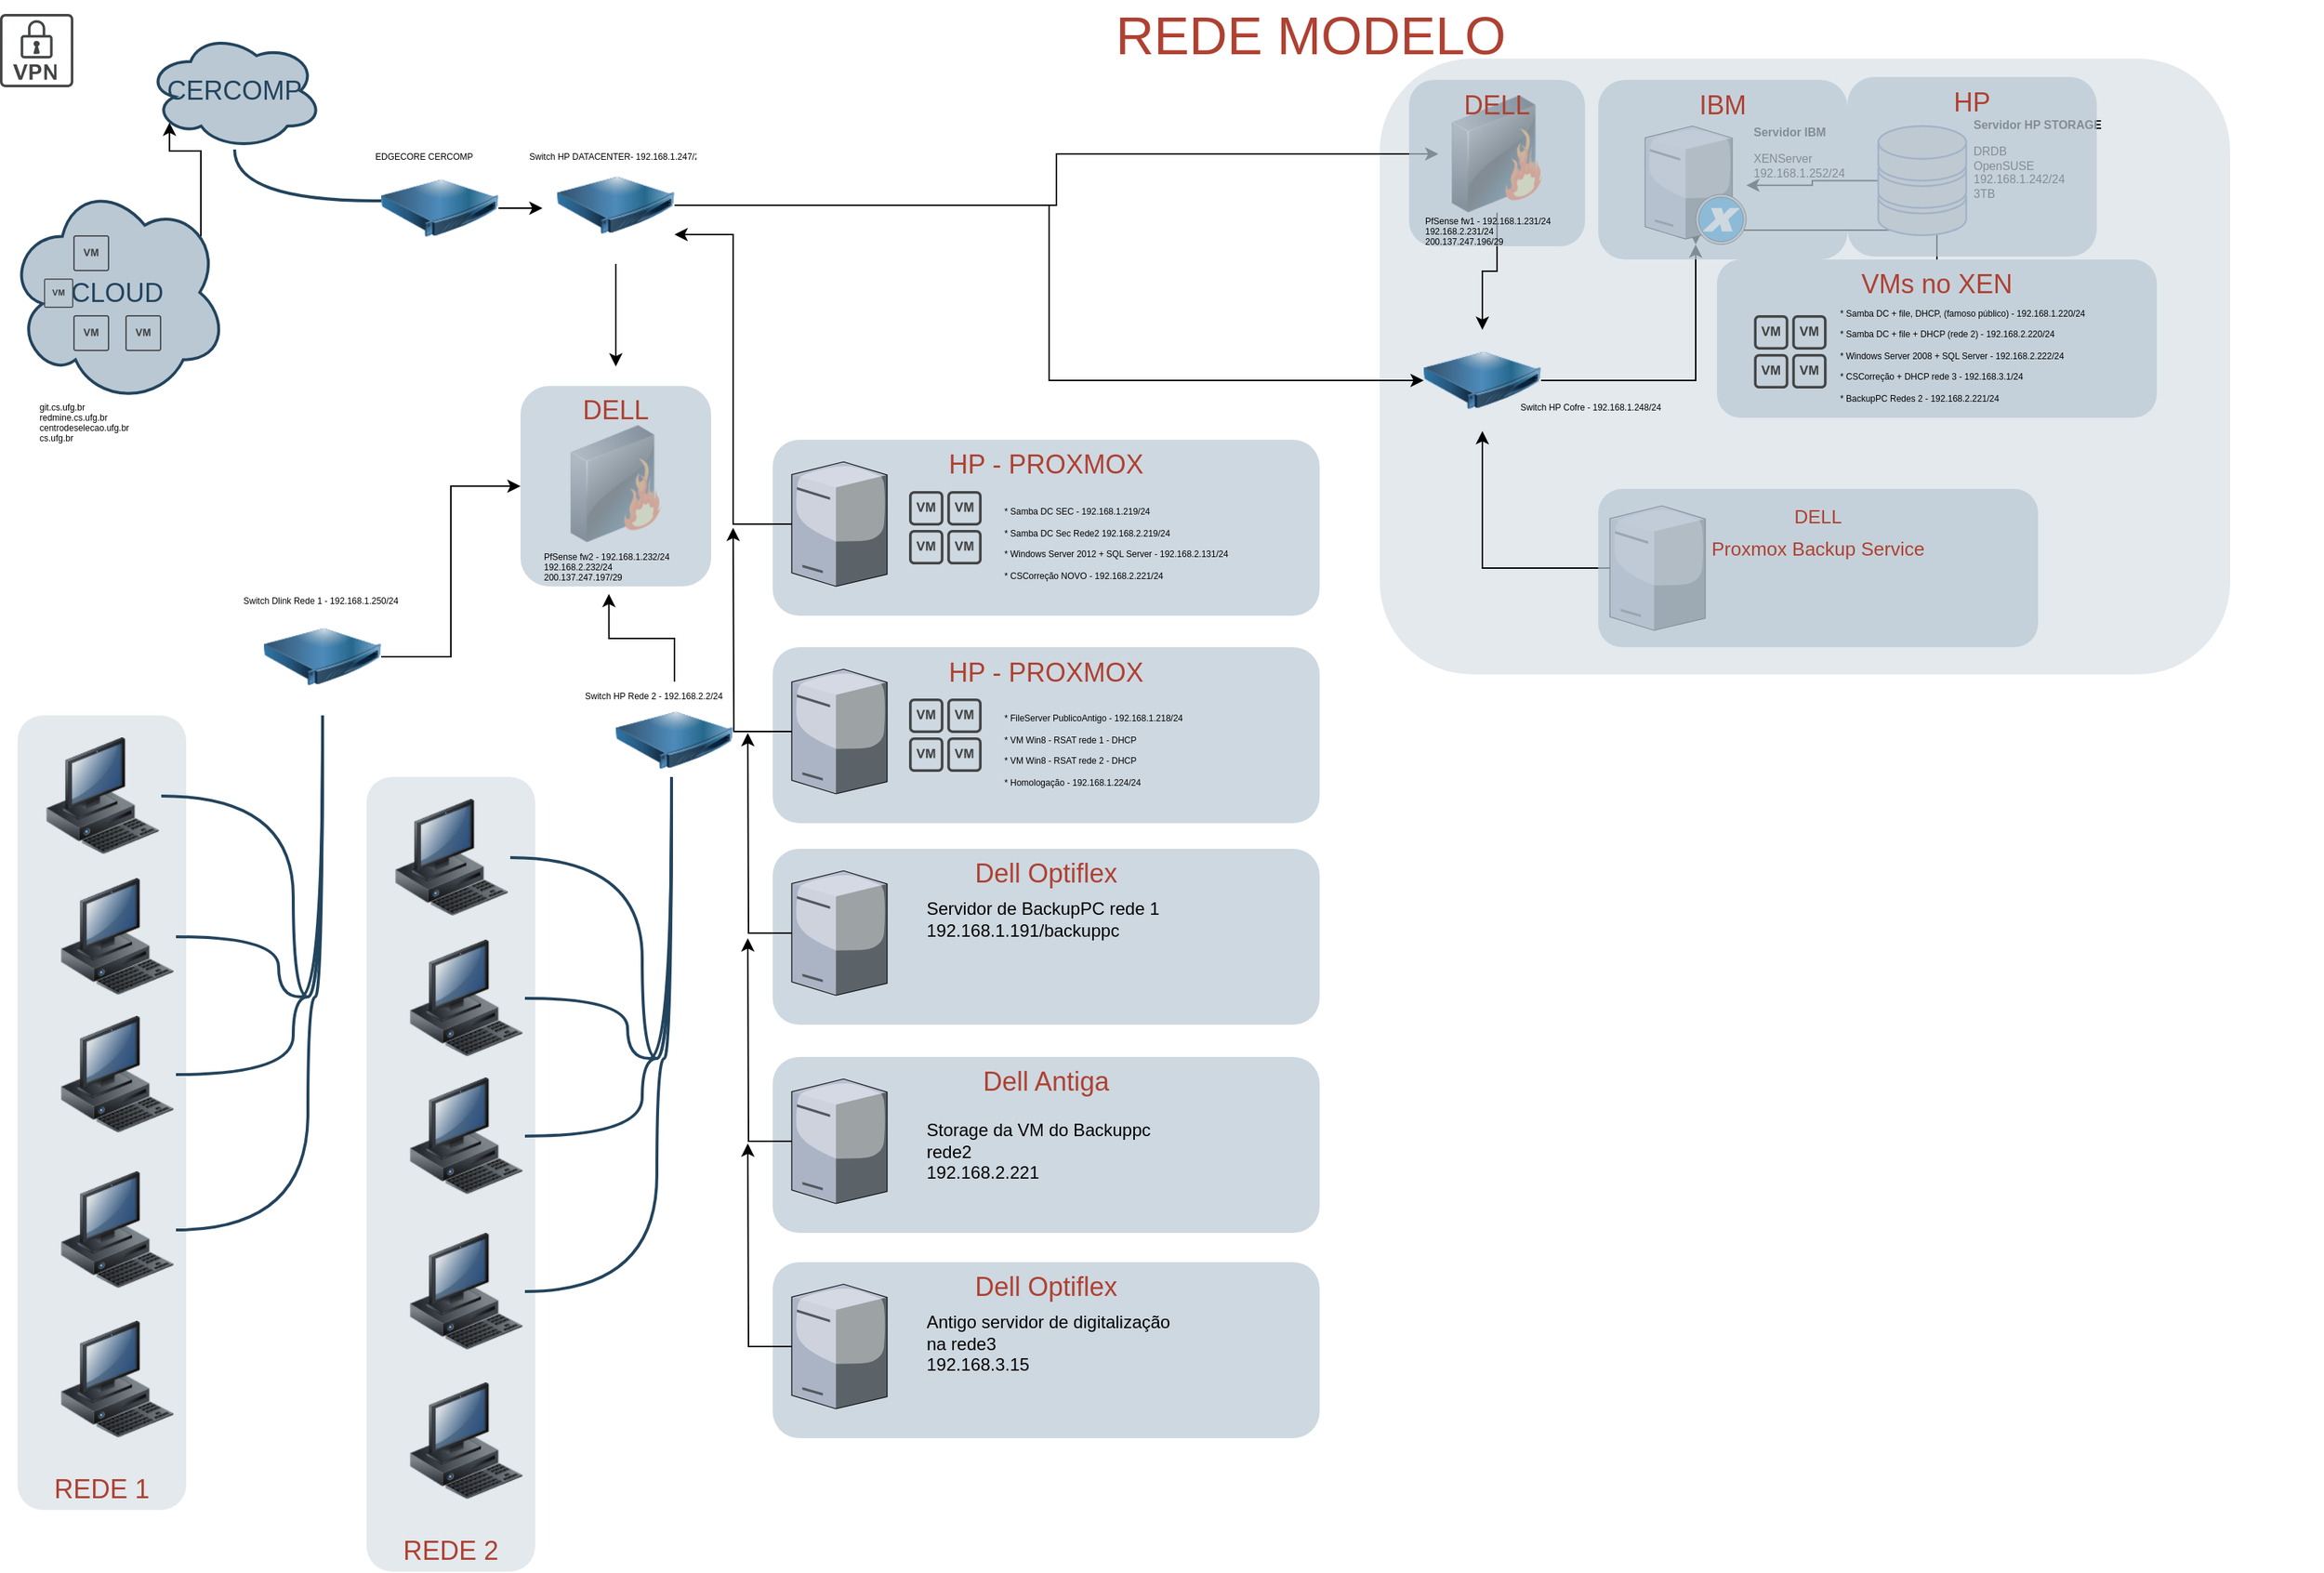 <mxfile version="20.2.0" type="github">
  <diagram id="a45cf8ec-cd66-6f27-3ac3-be6e809c9e4a" name="Page-1">
    <mxGraphModel dx="652" dy="350" grid="1" gridSize="10" guides="1" tooltips="1" connect="1" arrows="1" fold="1" page="1" pageScale="1" pageWidth="827" pageHeight="1169" background="none" math="0" shadow="0">
      <root>
        <mxCell id="0" />
        <mxCell id="1" parent="0" />
        <mxCell id="3" value="" style="rounded=1;whiteSpace=wrap;html=1;shadow=0;strokeColor=none;fillColor=#BAC8D3;gradientColor=none;fontSize=18;fontColor=#F08705;opacity=40;fontStyle=0;strokeWidth=3;" parent="1" vertex="1">
          <mxGeometry x="951" y="40" width="580" height="420" as="geometry" />
        </mxCell>
        <mxCell id="lxL178eFW0DsgaRUMhwb-195" style="edgeStyle=orthogonalEdgeStyle;rounded=0;orthogonalLoop=1;jettySize=auto;html=1;fontSize=6;" parent="1" source="10" target="lxL178eFW0DsgaRUMhwb-188" edge="1">
          <mxGeometry relative="1" as="geometry" />
        </mxCell>
        <mxCell id="10" value="VMs no XEN" style="rounded=1;whiteSpace=wrap;html=1;shadow=0;strokeColor=none;fillColor=#BAC8D3;gradientColor=none;fontSize=18;fontColor=#AE4132;verticalAlign=top;opacity=70;fontStyle=0;strokeWidth=3;" parent="1" vertex="1">
          <mxGeometry x="1181" y="177" width="300" height="108" as="geometry" />
        </mxCell>
        <mxCell id="16" value="REDE 1" style="rounded=1;whiteSpace=wrap;html=1;shadow=0;strokeColor=none;fillColor=#BAC8D3;gradientColor=none;fontSize=18;fontColor=#AE4132;verticalAlign=bottom;fontStyle=0;opacity=40;strokeWidth=3;" parent="1" vertex="1">
          <mxGeometry x="22" y="488" width="115" height="542" as="geometry" />
        </mxCell>
        <mxCell id="49" value="CERCOMP" style="ellipse;shape=cloud;whiteSpace=wrap;html=1;shadow=0;strokeColor=#23445D;fillColor=#BAC8D3;gradientColor=none;fontSize=18;fontColor=#23445D;fontStyle=0;gradientDirection=north;strokeWidth=2;" parent="1" vertex="1">
          <mxGeometry x="110" y="22" width="120" height="80" as="geometry" />
        </mxCell>
        <mxCell id="lxL178eFW0DsgaRUMhwb-231" style="edgeStyle=orthogonalEdgeStyle;rounded=0;orthogonalLoop=1;jettySize=auto;html=1;exitX=0.88;exitY=0.25;exitDx=0;exitDy=0;exitPerimeter=0;entryX=0.13;entryY=0.77;entryDx=0;entryDy=0;entryPerimeter=0;fontSize=13;" parent="1" source="50" target="49" edge="1">
          <mxGeometry relative="1" as="geometry" />
        </mxCell>
        <mxCell id="50" value="CLOUD" style="ellipse;shape=cloud;whiteSpace=wrap;html=1;shadow=0;strokeColor=#23445D;fillColor=#BAC8D3;gradientColor=none;fontSize=18;fontColor=#23445D;fontStyle=0;gradientDirection=north;strokeWidth=2;" parent="1" vertex="1">
          <mxGeometry x="15" y="123" width="150" height="153" as="geometry" />
        </mxCell>
        <mxCell id="79" value="" style="image;html=1;image=img/lib/clip_art/computers/Workstation_128x128.png;shadow=0;strokeColor=#000000;fillColor=#FFFFFF;gradientColor=none;fontSize=18;fontColor=#F08705;fontStyle=0" parent="1" vertex="1">
          <mxGeometry x="40" y="503" width="80" height="80" as="geometry" />
        </mxCell>
        <mxCell id="80" value="" style="image;html=1;image=img/lib/clip_art/computers/Workstation_128x128.png;shadow=0;strokeColor=#000000;fillColor=#FFFFFF;gradientColor=none;fontSize=18;fontColor=#F08705;fontStyle=0" parent="1" vertex="1">
          <mxGeometry x="50" y="599" width="80" height="80" as="geometry" />
        </mxCell>
        <mxCell id="81" value="" style="image;html=1;image=img/lib/clip_art/computers/Workstation_128x128.png;shadow=0;strokeColor=#000000;fillColor=#FFFFFF;gradientColor=none;fontSize=18;fontColor=#F08705;fontStyle=0" parent="1" vertex="1">
          <mxGeometry x="50" y="693" width="80" height="80" as="geometry" />
        </mxCell>
        <mxCell id="115" style="edgeStyle=orthogonalEdgeStyle;rounded=0;html=1;startArrow=none;startFill=0;endArrow=none;endFill=0;fontSize=18;fontColor=#F08705;strokeColor=#23445D;strokeWidth=2;curved=1;fontStyle=0" parent="1" target="49" edge="1">
          <mxGeometry relative="1" as="geometry">
            <mxPoint x="270" y="137" as="sourcePoint" />
          </mxGeometry>
        </mxCell>
        <mxCell id="117" style="edgeStyle=orthogonalEdgeStyle;rounded=0;html=1;startArrow=none;startFill=0;endArrow=none;endFill=0;fontSize=18;fontColor=#F08705;strokeColor=#23445D;strokeWidth=2;curved=1;fontStyle=0" parent="1" target="79" edge="1">
          <mxGeometry relative="1" as="geometry">
            <Array as="points">
              <mxPoint x="210" y="680" />
              <mxPoint x="210" y="543" />
            </Array>
            <mxPoint x="230" y="490" as="sourcePoint" />
          </mxGeometry>
        </mxCell>
        <mxCell id="118" style="edgeStyle=orthogonalEdgeStyle;rounded=0;html=1;startArrow=none;startFill=0;endArrow=none;endFill=0;fontSize=18;fontColor=#F08705;strokeColor=#23445D;strokeWidth=2;curved=1;fontStyle=0" parent="1" target="80" edge="1">
          <mxGeometry relative="1" as="geometry">
            <Array as="points">
              <mxPoint x="200" y="680" />
              <mxPoint x="200" y="639" />
            </Array>
            <mxPoint x="230" y="500" as="sourcePoint" />
          </mxGeometry>
        </mxCell>
        <mxCell id="119" style="edgeStyle=orthogonalEdgeStyle;rounded=0;html=1;startArrow=none;startFill=0;endArrow=none;endFill=0;fontSize=18;fontColor=#F08705;strokeColor=#23445D;strokeWidth=2;curved=1;fontStyle=0" parent="1" target="81" edge="1">
          <mxGeometry relative="1" as="geometry">
            <Array as="points">
              <mxPoint x="210" y="680" />
              <mxPoint x="210" y="733" />
            </Array>
            <mxPoint x="230" y="510" as="sourcePoint" />
          </mxGeometry>
        </mxCell>
        <mxCell id="156" value="" style="image;html=1;image=img/lib/clip_art/computers/Workstation_128x128.png;shadow=0;strokeColor=#000000;fillColor=#FFFFFF;gradientColor=none;fontSize=18;fontColor=#F08705;fontStyle=0" parent="1" vertex="1">
          <mxGeometry x="50" y="799" width="80" height="80" as="geometry" />
        </mxCell>
        <mxCell id="157" value="" style="image;html=1;image=img/lib/clip_art/computers/Workstation_128x128.png;shadow=0;strokeColor=#000000;fillColor=#FFFFFF;gradientColor=none;fontSize=18;fontColor=#F08705;fontStyle=0" parent="1" vertex="1">
          <mxGeometry x="50" y="901" width="80" height="80" as="geometry" />
        </mxCell>
        <mxCell id="158" style="edgeStyle=orthogonalEdgeStyle;rounded=0;html=1;startArrow=none;startFill=0;endArrow=none;endFill=0;fontSize=18;fontColor=#F08705;strokeColor=#23445D;strokeWidth=2;curved=1;fontStyle=0" parent="1" source="156" target="lxL178eFW0DsgaRUMhwb-215" edge="1">
          <mxGeometry relative="1" as="geometry">
            <Array as="points">
              <mxPoint x="220" y="839" />
              <mxPoint x="220" y="680" />
              <mxPoint x="230" y="680" />
            </Array>
            <mxPoint x="400" y="680" as="targetPoint" />
          </mxGeometry>
        </mxCell>
        <mxCell id="lxL178eFW0DsgaRUMhwb-182" style="edgeStyle=orthogonalEdgeStyle;rounded=0;orthogonalLoop=1;jettySize=auto;html=1;" parent="1" source="162" target="lxL178eFW0DsgaRUMhwb-179" edge="1">
          <mxGeometry relative="1" as="geometry">
            <mxPoint x="570" y="200" as="targetPoint" />
          </mxGeometry>
        </mxCell>
        <mxCell id="lxL178eFW0DsgaRUMhwb-199" style="edgeStyle=orthogonalEdgeStyle;rounded=0;orthogonalLoop=1;jettySize=auto;html=1;entryX=0;entryY=0.5;entryDx=0;entryDy=0;fontSize=6;" parent="1" source="162" target="lxL178eFW0DsgaRUMhwb-184" edge="1">
          <mxGeometry relative="1" as="geometry" />
        </mxCell>
        <mxCell id="lxL178eFW0DsgaRUMhwb-210" style="edgeStyle=orthogonalEdgeStyle;rounded=0;orthogonalLoop=1;jettySize=auto;html=1;fontSize=13;" parent="1" source="162" edge="1">
          <mxGeometry relative="1" as="geometry">
            <mxPoint x="430" y="250" as="targetPoint" />
          </mxGeometry>
        </mxCell>
        <mxCell id="162" value="" style="image;html=1;image=img/lib/clip_art/networking/Concentrator_128x128.png;shadow=0;strokeColor=#000000;fillColor=#F2F2F2;gradientColor=none;fontSize=18;fontColor=#F08705;fontStyle=0" parent="1" vertex="1">
          <mxGeometry x="390" y="100" width="80" height="80" as="geometry" />
        </mxCell>
        <mxCell id="168" value="&lt;div&gt;REDE MODELO&lt;/div&gt;" style="text;html=1;strokeColor=none;fillColor=none;align=center;verticalAlign=middle;whiteSpace=wrap;overflow=hidden;shadow=0;fontSize=36;fontColor=#AE4132;fontStyle=0" parent="1" vertex="1">
          <mxGeometry x="214" width="1380" height="45" as="geometry" />
        </mxCell>
        <mxCell id="171" style="edgeStyle=orthogonalEdgeStyle;rounded=0;jumpStyle=none;html=1;exitX=0;exitY=0.5;entryX=0;entryY=0.5;shadow=0;labelBackgroundColor=none;startArrow=none;startFill=0;endArrow=classic;endFill=1;endSize=6;jettySize=auto;orthogonalLoop=1;strokeColor=#23445D;strokeWidth=2;fillColor=#F08705;fontFamily=Helvetica;fontSize=14;fontColor=#F08705;align=left;fontStyle=0" parent="1" source="168" target="168" edge="1">
          <mxGeometry relative="1" as="geometry" />
        </mxCell>
        <mxCell id="lxL178eFW0DsgaRUMhwb-172" value="" style="image;html=1;image=img/lib/clip_art/networking/Firewall_128x128.png;shadow=0;strokeColor=#000000;fillColor=#FFFFFF;gradientColor=none;fontSize=18;fontColor=#F08705;fontStyle=0" parent="1" vertex="1">
          <mxGeometry x="390" y="290" width="80" height="80" as="geometry" />
        </mxCell>
        <mxCell id="lxL178eFW0DsgaRUMhwb-178" style="edgeStyle=orthogonalEdgeStyle;rounded=0;orthogonalLoop=1;jettySize=auto;html=1;exitX=1;exitY=0.5;exitDx=0;exitDy=0;" parent="1" source="lxL178eFW0DsgaRUMhwb-173" edge="1">
          <mxGeometry relative="1" as="geometry">
            <mxPoint x="380" y="141.667" as="targetPoint" />
          </mxGeometry>
        </mxCell>
        <mxCell id="lxL178eFW0DsgaRUMhwb-173" value="" style="image;html=1;image=img/lib/clip_art/networking/Concentrator_128x128.png;shadow=0;strokeColor=#000000;fillColor=#F2F2F2;gradientColor=none;fontSize=18;fontColor=#F08705;fontStyle=0" parent="1" vertex="1">
          <mxGeometry x="270" y="102" width="80" height="80" as="geometry" />
        </mxCell>
        <mxCell id="lxL178eFW0DsgaRUMhwb-185" value="" style="edgeStyle=orthogonalEdgeStyle;rounded=0;orthogonalLoop=1;jettySize=auto;html=1;" parent="1" source="lxL178eFW0DsgaRUMhwb-179" target="lxL178eFW0DsgaRUMhwb-184" edge="1">
          <mxGeometry relative="1" as="geometry" />
        </mxCell>
        <mxCell id="lxL178eFW0DsgaRUMhwb-179" value="" style="image;html=1;image=img/lib/clip_art/networking/Firewall_128x128.png;shadow=0;strokeColor=#000000;fillColor=#FFFFFF;gradientColor=none;fontSize=18;fontColor=#F08705;fontStyle=0" parent="1" vertex="1">
          <mxGeometry x="991" y="65" width="80" height="80" as="geometry" />
        </mxCell>
        <mxCell id="lxL178eFW0DsgaRUMhwb-187" style="edgeStyle=orthogonalEdgeStyle;rounded=0;orthogonalLoop=1;jettySize=auto;html=1;" parent="1" source="lxL178eFW0DsgaRUMhwb-184" target="lxL178eFW0DsgaRUMhwb-188" edge="1">
          <mxGeometry relative="1" as="geometry">
            <mxPoint x="1181" y="145" as="targetPoint" />
          </mxGeometry>
        </mxCell>
        <mxCell id="lxL178eFW0DsgaRUMhwb-184" value="" style="image;html=1;image=img/lib/clip_art/networking/Concentrator_128x128.png;shadow=0;strokeColor=#000000;fillColor=#F2F2F2;gradientColor=none;fontSize=18;fontColor=#F08705;fontStyle=0" parent="1" vertex="1">
          <mxGeometry x="981" y="225" width="80" height="69" as="geometry" />
        </mxCell>
        <mxCell id="lxL178eFW0DsgaRUMhwb-188" value="" style="verticalLabelPosition=bottom;sketch=0;aspect=fixed;html=1;verticalAlign=top;strokeColor=none;align=center;outlineConnect=0;shape=mxgraph.citrix.xencenter;" parent="1" vertex="1">
          <mxGeometry x="1132" y="86" width="69" height="80.8" as="geometry" />
        </mxCell>
        <mxCell id="lxL178eFW0DsgaRUMhwb-192" style="edgeStyle=orthogonalEdgeStyle;rounded=0;orthogonalLoop=1;jettySize=auto;html=1;fontSize=8;" parent="1" source="lxL178eFW0DsgaRUMhwb-189" target="lxL178eFW0DsgaRUMhwb-188" edge="1">
          <mxGeometry relative="1" as="geometry" />
        </mxCell>
        <mxCell id="lxL178eFW0DsgaRUMhwb-189" value="" style="fontColor=#0066CC;verticalAlign=top;verticalLabelPosition=bottom;labelPosition=center;align=center;html=1;outlineConnect=0;fillColor=#CCCCCC;strokeColor=#6881B3;gradientColor=none;gradientDirection=north;strokeWidth=2;shape=mxgraph.networks.storage;" parent="1" vertex="1">
          <mxGeometry x="1291" y="86" width="60" height="74.5" as="geometry" />
        </mxCell>
        <mxCell id="lxL178eFW0DsgaRUMhwb-190" value="&lt;h1 style=&quot;font-size: 8px;&quot;&gt;Servidor IBM&lt;br&gt;&lt;/h1&gt;&lt;p style=&quot;font-size: 8px;&quot;&gt;&lt;font style=&quot;font-size: 8px;&quot;&gt;XENServer&lt;br&gt;192.168.1.252/24&lt;br&gt;&lt;/font&gt;&lt;/p&gt;&lt;p style=&quot;font-size: 8px;&quot;&gt;&lt;font style=&quot;font-size: 8px;&quot;&gt;&lt;br&gt;&lt;/font&gt;&lt;/p&gt;" style="text;html=1;strokeColor=none;fillColor=none;spacing=5;spacingTop=-20;whiteSpace=wrap;overflow=hidden;rounded=0;" parent="1" vertex="1">
          <mxGeometry x="1201" y="90.5" width="100" height="70" as="geometry" />
        </mxCell>
        <mxCell id="lxL178eFW0DsgaRUMhwb-191" value="&lt;h1 style=&quot;font-size: 8px;&quot;&gt;Servidor HP STORAGE&lt;br&gt;&lt;/h1&gt;&lt;p style=&quot;font-size: 8px;&quot;&gt;&lt;font style=&quot;font-size: 8px;&quot;&gt;DRDB&lt;br&gt;OpenSUSE&lt;br&gt;192.168.1.242/24&lt;br&gt;3TB&lt;br&gt;&lt;/font&gt;&lt;/p&gt;&lt;p style=&quot;font-size: 8px;&quot;&gt;&lt;font style=&quot;font-size: 8px;&quot;&gt;&lt;br&gt;&lt;/font&gt;&lt;/p&gt;" style="text;html=1;strokeColor=none;fillColor=none;spacing=5;spacingTop=-20;whiteSpace=wrap;overflow=hidden;rounded=0;" parent="1" vertex="1">
          <mxGeometry x="1351" y="86" width="100" height="70" as="geometry" />
        </mxCell>
        <mxCell id="lxL178eFW0DsgaRUMhwb-193" value="" style="sketch=0;pointerEvents=1;shadow=0;dashed=0;html=1;strokeColor=none;fillColor=#434445;aspect=fixed;labelPosition=center;verticalLabelPosition=bottom;verticalAlign=top;align=center;outlineConnect=0;shape=mxgraph.vvd.vm_group;fontSize=8;" parent="1" vertex="1">
          <mxGeometry x="1206.25" y="215" width="49.5" height="50" as="geometry" />
        </mxCell>
        <mxCell id="lxL178eFW0DsgaRUMhwb-194" value="&lt;font style=&quot;font-size: 6px;&quot;&gt;* Samba DC + file, DHCP, (famoso público) - 192.168.1.220/24&lt;br&gt;* Samba DC + file + DHCP (rede 2) - 192.168.2.220/24&lt;br&gt;* Windows Server 2008 + SQL Server - 192.168.2.222/24&lt;br&gt;* CSCorreção + DHCP rede 3 - 192.168.3.1/24 &lt;br&gt;* BackupPC Redes 2 - 192.168.2.221/24 &lt;br&gt;&lt;/font&gt;" style="text;html=1;strokeColor=none;fillColor=none;spacing=5;spacingTop=-20;whiteSpace=wrap;overflow=hidden;rounded=0;" parent="1" vertex="1">
          <mxGeometry x="1260" y="215" width="190" height="70" as="geometry" />
        </mxCell>
        <mxCell id="lxL178eFW0DsgaRUMhwb-196" value="IBM" style="rounded=1;whiteSpace=wrap;html=1;shadow=0;strokeColor=none;fillColor=#BAC8D3;gradientColor=none;fontSize=18;fontColor=#AE4132;verticalAlign=top;opacity=70;fontStyle=0;strokeWidth=3;" parent="1" vertex="1">
          <mxGeometry x="1100" y="54.5" width="170" height="122.5" as="geometry" />
        </mxCell>
        <mxCell id="lxL178eFW0DsgaRUMhwb-197" value="HP" style="rounded=1;whiteSpace=wrap;html=1;shadow=0;strokeColor=none;fillColor=#BAC8D3;gradientColor=none;fontSize=18;fontColor=#AE4132;verticalAlign=top;opacity=70;fontStyle=0;strokeWidth=3;" parent="1" vertex="1">
          <mxGeometry x="1270" y="52.5" width="170" height="122.5" as="geometry" />
        </mxCell>
        <mxCell id="lxL178eFW0DsgaRUMhwb-198" value="DELL" style="rounded=1;whiteSpace=wrap;html=1;shadow=0;strokeColor=none;fillColor=#BAC8D3;gradientColor=none;fontSize=18;fontColor=#AE4132;verticalAlign=top;opacity=70;fontStyle=0;strokeWidth=3;" parent="1" vertex="1">
          <mxGeometry x="971" y="54.5" width="120" height="113.5" as="geometry" />
        </mxCell>
        <mxCell id="lxL178eFW0DsgaRUMhwb-200" value="Switch HP Cofre - 192.168.1.248/24" style="text;strokeColor=none;fillColor=none;align=left;verticalAlign=top;spacingLeft=4;spacingRight=4;overflow=hidden;rotatable=0;points=[[0,0.5],[1,0.5]];portConstraint=eastwest;fontSize=6;" parent="1" vertex="1">
          <mxGeometry x="1041" y="268" width="110" height="26" as="geometry" />
        </mxCell>
        <mxCell id="lxL178eFW0DsgaRUMhwb-201" value="PfSense fw1 - 192.168.1.231/24&#xa;192.168.2.231/24&#xa;200.137.247.196/29" style="text;strokeColor=none;fillColor=none;align=left;verticalAlign=top;spacingLeft=4;spacingRight=4;overflow=hidden;rotatable=0;points=[[0,0.5],[1,0.5]];portConstraint=eastwest;fontSize=6;" parent="1" vertex="1">
          <mxGeometry x="976" y="141" width="110" height="36" as="geometry" />
        </mxCell>
        <mxCell id="lxL178eFW0DsgaRUMhwb-204" style="edgeStyle=orthogonalEdgeStyle;rounded=0;orthogonalLoop=1;jettySize=auto;html=1;fontSize=6;" parent="1" source="lxL178eFW0DsgaRUMhwb-203" target="lxL178eFW0DsgaRUMhwb-184" edge="1">
          <mxGeometry relative="1" as="geometry" />
        </mxCell>
        <mxCell id="lxL178eFW0DsgaRUMhwb-203" value="" style="verticalLabelPosition=bottom;sketch=0;aspect=fixed;html=1;verticalAlign=top;strokeColor=none;align=center;outlineConnect=0;shape=mxgraph.citrix.license_server;fontSize=6;" parent="1" vertex="1">
          <mxGeometry x="1108" y="345" width="65" height="85" as="geometry" />
        </mxCell>
        <mxCell id="lxL178eFW0DsgaRUMhwb-205" value="&lt;font style=&quot;font-size: 13px;&quot;&gt;DELL &lt;br&gt;Proxmox Backup Service&lt;/font&gt;" style="rounded=1;whiteSpace=wrap;html=1;shadow=0;strokeColor=none;fillColor=#BAC8D3;gradientColor=none;fontSize=18;fontColor=#AE4132;verticalAlign=top;opacity=70;fontStyle=0;strokeWidth=3;" parent="1" vertex="1">
          <mxGeometry x="1100" y="333.5" width="300" height="108" as="geometry" />
        </mxCell>
        <mxCell id="lxL178eFW0DsgaRUMhwb-207" value="DELL" style="rounded=1;whiteSpace=wrap;html=1;shadow=0;strokeColor=none;fillColor=#BAC8D3;gradientColor=none;fontSize=18;fontColor=#AE4132;verticalAlign=top;opacity=70;fontStyle=0;strokeWidth=3;" parent="1" vertex="1">
          <mxGeometry x="365" y="263.25" width="130" height="136.75" as="geometry" />
        </mxCell>
        <mxCell id="lxL178eFW0DsgaRUMhwb-208" value="PfSense fw2 - 192.168.1.232/24&#xa;192.168.2.232/24&#xa;200.137.247.197/29" style="text;strokeColor=none;fillColor=none;align=left;verticalAlign=top;spacingLeft=4;spacingRight=4;overflow=hidden;rotatable=0;points=[[0,0.5],[1,0.5]];portConstraint=eastwest;fontSize=6;" parent="1" vertex="1">
          <mxGeometry x="375" y="370" width="110" height="36" as="geometry" />
        </mxCell>
        <mxCell id="lxL178eFW0DsgaRUMhwb-213" value="Switch HP DATACENTER- 192.168.1.247/24" style="text;strokeColor=none;fillColor=none;align=left;verticalAlign=top;spacingLeft=4;spacingRight=4;overflow=hidden;rotatable=0;points=[[0,0.5],[1,0.5]];portConstraint=eastwest;fontSize=6;" parent="1" vertex="1">
          <mxGeometry x="365" y="97" width="125" height="26" as="geometry" />
        </mxCell>
        <mxCell id="lxL178eFW0DsgaRUMhwb-214" value="EDGECORE CERCOMP&#xa;" style="text;strokeColor=none;fillColor=none;align=left;verticalAlign=top;spacingLeft=4;spacingRight=4;overflow=hidden;rotatable=0;points=[[0,0.5],[1,0.5]];portConstraint=eastwest;fontSize=6;" parent="1" vertex="1">
          <mxGeometry x="260" y="97" width="80" height="26" as="geometry" />
        </mxCell>
        <mxCell id="lxL178eFW0DsgaRUMhwb-216" style="edgeStyle=orthogonalEdgeStyle;rounded=0;orthogonalLoop=1;jettySize=auto;html=1;entryX=0;entryY=0.5;entryDx=0;entryDy=0;fontSize=13;" parent="1" source="lxL178eFW0DsgaRUMhwb-215" target="lxL178eFW0DsgaRUMhwb-207" edge="1">
          <mxGeometry relative="1" as="geometry" />
        </mxCell>
        <mxCell id="lxL178eFW0DsgaRUMhwb-215" value="" style="image;html=1;image=img/lib/clip_art/networking/Concentrator_128x128.png;shadow=0;strokeColor=#000000;fillColor=#F2F2F2;gradientColor=none;fontSize=18;fontColor=#F08705;fontStyle=0" parent="1" vertex="1">
          <mxGeometry x="190" y="408" width="80" height="80" as="geometry" />
        </mxCell>
        <mxCell id="lxL178eFW0DsgaRUMhwb-218" style="edgeStyle=orthogonalEdgeStyle;rounded=0;orthogonalLoop=1;jettySize=auto;html=1;entryX=0.457;entryY=0.975;entryDx=0;entryDy=0;entryPerimeter=0;fontSize=13;" parent="1" source="lxL178eFW0DsgaRUMhwb-217" target="lxL178eFW0DsgaRUMhwb-208" edge="1">
          <mxGeometry relative="1" as="geometry" />
        </mxCell>
        <mxCell id="lxL178eFW0DsgaRUMhwb-217" value="" style="image;html=1;image=img/lib/clip_art/networking/Concentrator_128x128.png;shadow=0;strokeColor=#000000;fillColor=#F2F2F2;gradientColor=none;fontSize=18;fontColor=#F08705;fontStyle=0" parent="1" vertex="1">
          <mxGeometry x="430" y="465" width="80" height="80" as="geometry" />
        </mxCell>
        <mxCell id="lxL178eFW0DsgaRUMhwb-219" value="REDE 2" style="rounded=1;whiteSpace=wrap;html=1;shadow=0;strokeColor=none;fillColor=#BAC8D3;gradientColor=none;fontSize=18;fontColor=#AE4132;verticalAlign=bottom;fontStyle=0;opacity=40;strokeWidth=3;" parent="1" vertex="1">
          <mxGeometry x="260" y="530" width="115" height="542" as="geometry" />
        </mxCell>
        <mxCell id="lxL178eFW0DsgaRUMhwb-220" value="" style="image;html=1;image=img/lib/clip_art/computers/Workstation_128x128.png;shadow=0;strokeColor=#000000;fillColor=#FFFFFF;gradientColor=none;fontSize=18;fontColor=#F08705;fontStyle=0" parent="1" vertex="1">
          <mxGeometry x="278" y="545" width="80" height="80" as="geometry" />
        </mxCell>
        <mxCell id="lxL178eFW0DsgaRUMhwb-221" value="" style="image;html=1;image=img/lib/clip_art/computers/Workstation_128x128.png;shadow=0;strokeColor=#000000;fillColor=#FFFFFF;gradientColor=none;fontSize=18;fontColor=#F08705;fontStyle=0" parent="1" vertex="1">
          <mxGeometry x="288" y="641" width="80" height="80" as="geometry" />
        </mxCell>
        <mxCell id="lxL178eFW0DsgaRUMhwb-222" value="" style="image;html=1;image=img/lib/clip_art/computers/Workstation_128x128.png;shadow=0;strokeColor=#000000;fillColor=#FFFFFF;gradientColor=none;fontSize=18;fontColor=#F08705;fontStyle=0" parent="1" vertex="1">
          <mxGeometry x="288" y="735" width="80" height="80" as="geometry" />
        </mxCell>
        <mxCell id="lxL178eFW0DsgaRUMhwb-223" style="edgeStyle=orthogonalEdgeStyle;rounded=0;html=1;startArrow=none;startFill=0;endArrow=none;endFill=0;fontSize=18;fontColor=#F08705;strokeColor=#23445D;strokeWidth=2;curved=1;fontStyle=0" parent="1" target="lxL178eFW0DsgaRUMhwb-220" edge="1">
          <mxGeometry relative="1" as="geometry">
            <Array as="points">
              <mxPoint x="448" y="722" />
              <mxPoint x="448" y="585" />
            </Array>
            <mxPoint x="468" y="532" as="sourcePoint" />
          </mxGeometry>
        </mxCell>
        <mxCell id="lxL178eFW0DsgaRUMhwb-224" style="edgeStyle=orthogonalEdgeStyle;rounded=0;html=1;startArrow=none;startFill=0;endArrow=none;endFill=0;fontSize=18;fontColor=#F08705;strokeColor=#23445D;strokeWidth=2;curved=1;fontStyle=0" parent="1" target="lxL178eFW0DsgaRUMhwb-221" edge="1">
          <mxGeometry relative="1" as="geometry">
            <Array as="points">
              <mxPoint x="438" y="722" />
              <mxPoint x="438" y="681" />
            </Array>
            <mxPoint x="468" y="542" as="sourcePoint" />
          </mxGeometry>
        </mxCell>
        <mxCell id="lxL178eFW0DsgaRUMhwb-225" style="edgeStyle=orthogonalEdgeStyle;rounded=0;html=1;startArrow=none;startFill=0;endArrow=none;endFill=0;fontSize=18;fontColor=#F08705;strokeColor=#23445D;strokeWidth=2;curved=1;fontStyle=0" parent="1" target="lxL178eFW0DsgaRUMhwb-222" edge="1">
          <mxGeometry relative="1" as="geometry">
            <Array as="points">
              <mxPoint x="448" y="722" />
              <mxPoint x="448" y="775" />
            </Array>
            <mxPoint x="468" y="552" as="sourcePoint" />
          </mxGeometry>
        </mxCell>
        <mxCell id="lxL178eFW0DsgaRUMhwb-226" value="" style="image;html=1;image=img/lib/clip_art/computers/Workstation_128x128.png;shadow=0;strokeColor=#000000;fillColor=#FFFFFF;gradientColor=none;fontSize=18;fontColor=#F08705;fontStyle=0" parent="1" vertex="1">
          <mxGeometry x="288" y="841" width="80" height="80" as="geometry" />
        </mxCell>
        <mxCell id="lxL178eFW0DsgaRUMhwb-227" value="" style="image;html=1;image=img/lib/clip_art/computers/Workstation_128x128.png;shadow=0;strokeColor=#000000;fillColor=#FFFFFF;gradientColor=none;fontSize=18;fontColor=#F08705;fontStyle=0" parent="1" vertex="1">
          <mxGeometry x="288" y="943" width="80" height="80" as="geometry" />
        </mxCell>
        <mxCell id="lxL178eFW0DsgaRUMhwb-228" style="edgeStyle=orthogonalEdgeStyle;rounded=0;html=1;startArrow=none;startFill=0;endArrow=none;endFill=0;fontSize=18;fontColor=#F08705;strokeColor=#23445D;strokeWidth=2;curved=1;fontStyle=0" parent="1" source="lxL178eFW0DsgaRUMhwb-226" edge="1">
          <mxGeometry relative="1" as="geometry">
            <Array as="points">
              <mxPoint x="458" y="881" />
              <mxPoint x="458" y="722" />
              <mxPoint x="468" y="722" />
            </Array>
            <mxPoint x="468" y="530" as="targetPoint" />
          </mxGeometry>
        </mxCell>
        <mxCell id="lxL178eFW0DsgaRUMhwb-229" value="Switch Dlink Rede 1 - 192.168.1.250/24" style="text;strokeColor=none;fillColor=none;align=left;verticalAlign=top;spacingLeft=4;spacingRight=4;overflow=hidden;rotatable=0;points=[[0,0.5],[1,0.5]];portConstraint=eastwest;fontSize=6;" parent="1" vertex="1">
          <mxGeometry x="170" y="400" width="134" height="26" as="geometry" />
        </mxCell>
        <mxCell id="lxL178eFW0DsgaRUMhwb-230" value="Switch HP Rede 2 - 192.168.2.2/24" style="text;strokeColor=none;fillColor=none;align=left;verticalAlign=top;spacingLeft=4;spacingRight=4;overflow=hidden;rotatable=0;points=[[0,0.5],[1,0.5]];portConstraint=eastwest;fontSize=6;" parent="1" vertex="1">
          <mxGeometry x="403" y="465" width="134" height="26" as="geometry" />
        </mxCell>
        <mxCell id="lxL178eFW0DsgaRUMhwb-232" value="" style="sketch=0;pointerEvents=1;shadow=0;dashed=0;html=1;strokeColor=none;fillColor=#434445;aspect=fixed;labelPosition=center;verticalLabelPosition=bottom;verticalAlign=top;align=center;outlineConnect=0;shape=mxgraph.vvd.virtual_machine;fontSize=13;" parent="1" vertex="1">
          <mxGeometry x="60" y="160.5" width="24.5" height="24.5" as="geometry" />
        </mxCell>
        <mxCell id="lxL178eFW0DsgaRUMhwb-233" value="" style="sketch=0;pointerEvents=1;shadow=0;dashed=0;html=1;strokeColor=none;fillColor=#434445;aspect=fixed;labelPosition=center;verticalLabelPosition=bottom;verticalAlign=top;align=center;outlineConnect=0;shape=mxgraph.vvd.virtual_machine;fontSize=13;" parent="1" vertex="1">
          <mxGeometry x="40" y="190" width="20" height="20" as="geometry" />
        </mxCell>
        <mxCell id="lxL178eFW0DsgaRUMhwb-235" value="" style="sketch=0;pointerEvents=1;shadow=0;dashed=0;html=1;strokeColor=none;fillColor=#434445;aspect=fixed;labelPosition=center;verticalLabelPosition=bottom;verticalAlign=top;align=center;outlineConnect=0;shape=mxgraph.vvd.vpn;fontSize=13;" parent="1" vertex="1">
          <mxGeometry x="10" y="9.5" width="50" height="50" as="geometry" />
        </mxCell>
        <mxCell id="lxL178eFW0DsgaRUMhwb-238" value="HP - PROXMOX" style="rounded=1;whiteSpace=wrap;html=1;shadow=0;strokeColor=none;fillColor=#BAC8D3;gradientColor=none;fontSize=18;fontColor=#AE4132;verticalAlign=top;opacity=70;fontStyle=0;strokeWidth=3;" parent="1" vertex="1">
          <mxGeometry x="537" y="300" width="373" height="120" as="geometry" />
        </mxCell>
        <mxCell id="jJZm-A6vJ75_ml7lKCLi-177" style="edgeStyle=orthogonalEdgeStyle;rounded=0;orthogonalLoop=1;jettySize=auto;html=1;entryX=1;entryY=0.75;entryDx=0;entryDy=0;" edge="1" parent="1" source="lxL178eFW0DsgaRUMhwb-239" target="162">
          <mxGeometry relative="1" as="geometry" />
        </mxCell>
        <mxCell id="lxL178eFW0DsgaRUMhwb-239" value="" style="verticalLabelPosition=bottom;sketch=0;aspect=fixed;html=1;verticalAlign=top;strokeColor=none;align=center;outlineConnect=0;shape=mxgraph.citrix.license_server;fontSize=13;" parent="1" vertex="1">
          <mxGeometry x="550" y="315" width="65" height="85" as="geometry" />
        </mxCell>
        <mxCell id="lxL178eFW0DsgaRUMhwb-244" value="" style="sketch=0;pointerEvents=1;shadow=0;dashed=0;html=1;strokeColor=none;fillColor=#434445;aspect=fixed;labelPosition=center;verticalLabelPosition=bottom;verticalAlign=top;align=center;outlineConnect=0;shape=mxgraph.vvd.vm_group;fontSize=8;" parent="1" vertex="1">
          <mxGeometry x="630" y="335" width="49.5" height="50" as="geometry" />
        </mxCell>
        <mxCell id="lxL178eFW0DsgaRUMhwb-245" value="&lt;br&gt;&lt;div&gt;&lt;font style=&quot;font-size: 6px;&quot;&gt;* Samba DC SEC - 192.168.1.219/24&lt;/font&gt;&lt;/div&gt;&lt;font style=&quot;font-size: 6px;&quot;&gt;* Samba DC Sec Rede2 192.168.2.219/24&lt;br&gt;* Windows Server 2012 + SQL Server - 192.168.2.131/24&lt;br&gt;* CSCorreção NOVO - 192.168.2.221/24 &lt;br&gt;&lt;br&gt;&lt;/font&gt;" style="text;html=1;strokeColor=none;fillColor=none;spacing=5;spacingTop=-20;whiteSpace=wrap;overflow=hidden;rounded=0;" parent="1" vertex="1">
          <mxGeometry x="690" y="336" width="190" height="70" as="geometry" />
        </mxCell>
        <mxCell id="lxL178eFW0DsgaRUMhwb-246" value="HP - PROXMOX" style="rounded=1;whiteSpace=wrap;html=1;shadow=0;strokeColor=none;fillColor=#BAC8D3;gradientColor=none;fontSize=18;fontColor=#AE4132;verticalAlign=top;opacity=70;fontStyle=0;strokeWidth=3;" parent="1" vertex="1">
          <mxGeometry x="537" y="441.5" width="373" height="120" as="geometry" />
        </mxCell>
        <mxCell id="jJZm-A6vJ75_ml7lKCLi-179" style="edgeStyle=orthogonalEdgeStyle;rounded=0;orthogonalLoop=1;jettySize=auto;html=1;" edge="1" parent="1" source="lxL178eFW0DsgaRUMhwb-247">
          <mxGeometry relative="1" as="geometry">
            <mxPoint x="510" y="360" as="targetPoint" />
          </mxGeometry>
        </mxCell>
        <mxCell id="lxL178eFW0DsgaRUMhwb-247" value="" style="verticalLabelPosition=bottom;sketch=0;aspect=fixed;html=1;verticalAlign=top;strokeColor=none;align=center;outlineConnect=0;shape=mxgraph.citrix.license_server;fontSize=13;" parent="1" vertex="1">
          <mxGeometry x="550" y="456.5" width="65" height="85" as="geometry" />
        </mxCell>
        <mxCell id="lxL178eFW0DsgaRUMhwb-248" value="" style="sketch=0;pointerEvents=1;shadow=0;dashed=0;html=1;strokeColor=none;fillColor=#434445;aspect=fixed;labelPosition=center;verticalLabelPosition=bottom;verticalAlign=top;align=center;outlineConnect=0;shape=mxgraph.vvd.vm_group;fontSize=8;" parent="1" vertex="1">
          <mxGeometry x="630" y="476.5" width="49.5" height="50" as="geometry" />
        </mxCell>
        <mxCell id="lxL178eFW0DsgaRUMhwb-250" value="Dell Optiflex" style="rounded=1;whiteSpace=wrap;html=1;shadow=0;strokeColor=none;fillColor=#BAC8D3;gradientColor=none;fontSize=18;fontColor=#AE4132;verticalAlign=top;opacity=70;fontStyle=0;strokeWidth=3;" parent="1" vertex="1">
          <mxGeometry x="537" y="579" width="373" height="120" as="geometry" />
        </mxCell>
        <mxCell id="jJZm-A6vJ75_ml7lKCLi-180" style="edgeStyle=orthogonalEdgeStyle;rounded=0;orthogonalLoop=1;jettySize=auto;html=1;" edge="1" parent="1" source="lxL178eFW0DsgaRUMhwb-251">
          <mxGeometry relative="1" as="geometry">
            <mxPoint x="520" y="500" as="targetPoint" />
          </mxGeometry>
        </mxCell>
        <mxCell id="lxL178eFW0DsgaRUMhwb-251" value="" style="verticalLabelPosition=bottom;sketch=0;aspect=fixed;html=1;verticalAlign=top;strokeColor=none;align=center;outlineConnect=0;shape=mxgraph.citrix.license_server;fontSize=13;" parent="1" vertex="1">
          <mxGeometry x="550" y="594" width="65" height="85" as="geometry" />
        </mxCell>
        <mxCell id="lxL178eFW0DsgaRUMhwb-254" value="Dell Antiga" style="rounded=1;whiteSpace=wrap;html=1;shadow=0;strokeColor=none;fillColor=#BAC8D3;gradientColor=none;fontSize=18;fontColor=#AE4132;verticalAlign=top;opacity=70;fontStyle=0;strokeWidth=3;" parent="1" vertex="1">
          <mxGeometry x="537" y="721" width="373" height="120" as="geometry" />
        </mxCell>
        <mxCell id="jJZm-A6vJ75_ml7lKCLi-181" style="edgeStyle=orthogonalEdgeStyle;rounded=0;orthogonalLoop=1;jettySize=auto;html=1;" edge="1" parent="1" source="lxL178eFW0DsgaRUMhwb-255">
          <mxGeometry relative="1" as="geometry">
            <mxPoint x="520" y="640" as="targetPoint" />
          </mxGeometry>
        </mxCell>
        <mxCell id="lxL178eFW0DsgaRUMhwb-255" value="" style="verticalLabelPosition=bottom;sketch=0;aspect=fixed;html=1;verticalAlign=top;strokeColor=none;align=center;outlineConnect=0;shape=mxgraph.citrix.license_server;fontSize=13;" parent="1" vertex="1">
          <mxGeometry x="550" y="736" width="65" height="85" as="geometry" />
        </mxCell>
        <mxCell id="lxL178eFW0DsgaRUMhwb-258" value="Dell Optiflex" style="rounded=1;whiteSpace=wrap;html=1;shadow=0;strokeColor=none;fillColor=#BAC8D3;gradientColor=none;fontSize=18;fontColor=#AE4132;verticalAlign=top;opacity=70;fontStyle=0;strokeWidth=3;" parent="1" vertex="1">
          <mxGeometry x="537" y="861" width="373" height="120" as="geometry" />
        </mxCell>
        <mxCell id="jJZm-A6vJ75_ml7lKCLi-182" style="edgeStyle=orthogonalEdgeStyle;rounded=0;orthogonalLoop=1;jettySize=auto;html=1;" edge="1" parent="1" source="lxL178eFW0DsgaRUMhwb-259">
          <mxGeometry relative="1" as="geometry">
            <mxPoint x="520" y="780" as="targetPoint" />
          </mxGeometry>
        </mxCell>
        <mxCell id="lxL178eFW0DsgaRUMhwb-259" value="" style="verticalLabelPosition=bottom;sketch=0;aspect=fixed;html=1;verticalAlign=top;strokeColor=none;align=center;outlineConnect=0;shape=mxgraph.citrix.license_server;fontSize=13;" parent="1" vertex="1">
          <mxGeometry x="550" y="876" width="65" height="85" as="geometry" />
        </mxCell>
        <mxCell id="lxL178eFW0DsgaRUMhwb-263" value="&lt;br&gt;&lt;div&gt;&lt;font style=&quot;font-size: 6px;&quot;&gt;* FileServer PublicoAntigo - 192.168.1.218/24&lt;/font&gt;&lt;/div&gt;&lt;font style=&quot;font-size: 6px;&quot;&gt;* VM Win8 - RSAT rede 1 - DHCP&lt;br&gt;* VM Win8 - RSAT rede 2 - DHCP&lt;br&gt;* Homologação - 192.168.1.224/24 &lt;br&gt;&lt;br&gt;&lt;/font&gt;" style="text;html=1;strokeColor=none;fillColor=none;spacing=5;spacingTop=-20;whiteSpace=wrap;overflow=hidden;rounded=0;" parent="1" vertex="1">
          <mxGeometry x="690" y="476.5" width="190" height="70" as="geometry" />
        </mxCell>
        <mxCell id="jJZm-A6vJ75_ml7lKCLi-171" value="git.cs.ufg.br&#xa;redmine.cs.ufg.br&#xa;centrodeselecao.ufg.br&#xa;cs.ufg.br&#xa;" style="text;strokeColor=none;fillColor=none;align=left;verticalAlign=top;spacingLeft=4;spacingRight=4;overflow=hidden;rotatable=0;points=[[0,0.5],[1,0.5]];portConstraint=eastwest;fontSize=6;" vertex="1" parent="1">
          <mxGeometry x="31" y="268" width="134" height="42" as="geometry" />
        </mxCell>
        <mxCell id="jJZm-A6vJ75_ml7lKCLi-172" value="" style="sketch=0;pointerEvents=1;shadow=0;dashed=0;html=1;strokeColor=none;fillColor=#434445;aspect=fixed;labelPosition=center;verticalLabelPosition=bottom;verticalAlign=top;align=center;outlineConnect=0;shape=mxgraph.vvd.virtual_machine;fontSize=13;" vertex="1" parent="1">
          <mxGeometry x="60" y="215" width="24.5" height="24.5" as="geometry" />
        </mxCell>
        <mxCell id="jJZm-A6vJ75_ml7lKCLi-173" value="" style="sketch=0;pointerEvents=1;shadow=0;dashed=0;html=1;strokeColor=none;fillColor=#434445;aspect=fixed;labelPosition=center;verticalLabelPosition=bottom;verticalAlign=top;align=center;outlineConnect=0;shape=mxgraph.vvd.virtual_machine;fontSize=13;" vertex="1" parent="1">
          <mxGeometry x="95.5" y="215" width="24.5" height="24.5" as="geometry" />
        </mxCell>
        <mxCell id="jJZm-A6vJ75_ml7lKCLi-174" value="&lt;div&gt;&lt;br&gt;&lt;/div&gt;&lt;div&gt;Servidor de BackupPC rede 1&lt;br&gt;192.168.1.191/backuppc&lt;br&gt;&lt;/div&gt;" style="text;html=1;strokeColor=none;fillColor=none;spacing=5;spacingTop=-20;whiteSpace=wrap;overflow=hidden;rounded=0;" vertex="1" parent="1">
          <mxGeometry x="637" y="609" width="190" height="70" as="geometry" />
        </mxCell>
        <mxCell id="jJZm-A6vJ75_ml7lKCLi-175" value="&lt;div&gt;&lt;br&gt;&lt;/div&gt;&lt;div&gt;Storage da VM do Backuppc rede2 &lt;br&gt;&lt;/div&gt;&lt;div&gt;192.168.2.221&lt;br&gt;&lt;/div&gt;" style="text;html=1;strokeColor=none;fillColor=none;spacing=5;spacingTop=-20;whiteSpace=wrap;overflow=hidden;rounded=0;" vertex="1" parent="1">
          <mxGeometry x="637" y="760" width="190" height="70" as="geometry" />
        </mxCell>
        <mxCell id="jJZm-A6vJ75_ml7lKCLi-176" value="&lt;div&gt;&lt;br&gt;&lt;/div&gt;&lt;div&gt;Antigo servidor de digitalização na rede3 &lt;br&gt;&lt;/div&gt;&lt;div&gt;192.168.3.15&lt;br&gt;&lt;/div&gt;" style="text;html=1;strokeColor=none;fillColor=none;spacing=5;spacingTop=-20;whiteSpace=wrap;overflow=hidden;rounded=0;" vertex="1" parent="1">
          <mxGeometry x="637" y="891" width="190" height="70" as="geometry" />
        </mxCell>
      </root>
    </mxGraphModel>
  </diagram>
</mxfile>

